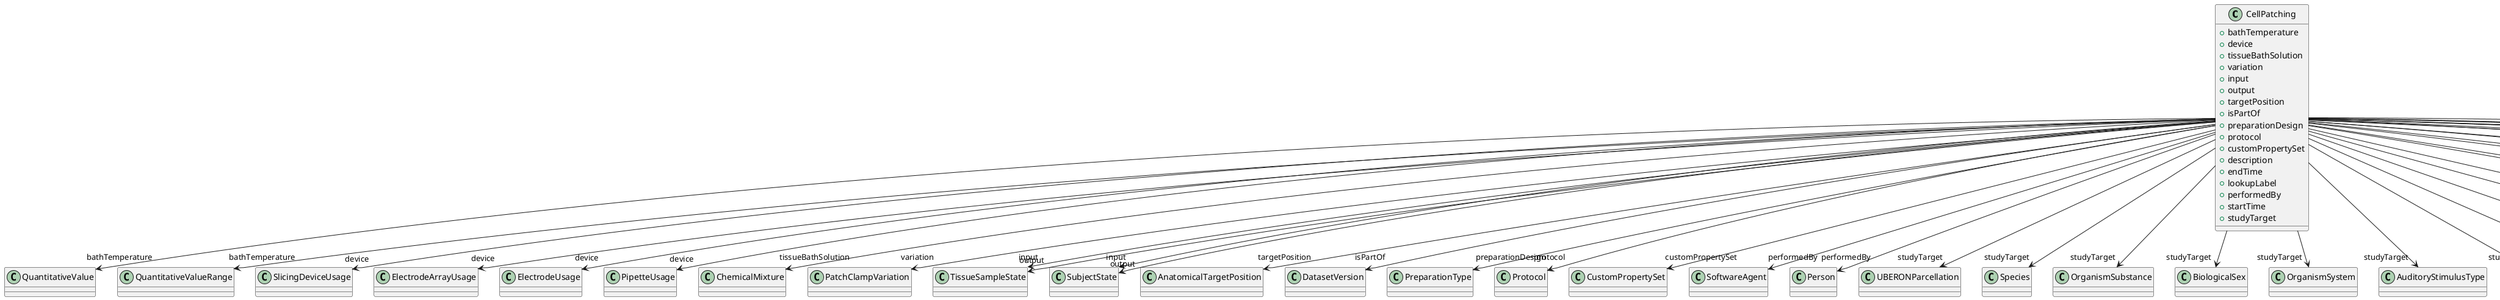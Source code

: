 @startuml
class CellPatching {
+bathTemperature
+device
+tissueBathSolution
+variation
+input
+output
+targetPosition
+isPartOf
+preparationDesign
+protocol
+customPropertySet
+description
+endTime
+lookupLabel
+performedBy
+startTime
+studyTarget

}
CellPatching -d-> "bathTemperature" QuantitativeValue
CellPatching -d-> "bathTemperature" QuantitativeValueRange
CellPatching -d-> "device" SlicingDeviceUsage
CellPatching -d-> "device" ElectrodeArrayUsage
CellPatching -d-> "device" ElectrodeUsage
CellPatching -d-> "device" PipetteUsage
CellPatching -d-> "tissueBathSolution" ChemicalMixture
CellPatching -d-> "variation" PatchClampVariation
CellPatching -d-> "input" TissueSampleState
CellPatching -d-> "input" SubjectState
CellPatching -d-> "output" TissueSampleState
CellPatching -d-> "output" SubjectState
CellPatching -d-> "targetPosition" AnatomicalTargetPosition
CellPatching -d-> "isPartOf" DatasetVersion
CellPatching -d-> "preparationDesign" PreparationType
CellPatching -d-> "protocol" Protocol
CellPatching -d-> "customPropertySet" CustomPropertySet
CellPatching -d-> "performedBy" SoftwareAgent
CellPatching -d-> "performedBy" Person
CellPatching -d-> "studyTarget" UBERONParcellation
CellPatching -d-> "studyTarget" Species
CellPatching -d-> "studyTarget" OrganismSubstance
CellPatching -d-> "studyTarget" BiologicalSex
CellPatching -d-> "studyTarget" OrganismSystem
CellPatching -d-> "studyTarget" AuditoryStimulusType
CellPatching -d-> "studyTarget" BiologicalOrder
CellPatching -d-> "studyTarget" Organ
CellPatching -d-> "studyTarget" OlfactoryStimulusType
CellPatching -d-> "studyTarget" SubcellularEntity
CellPatching -d-> "studyTarget" GustatoryStimulusType
CellPatching -d-> "studyTarget" DiseaseModel
CellPatching -d-> "studyTarget" OpticalStimulusType
CellPatching -d-> "studyTarget" CellCultureType
CellPatching -d-> "studyTarget" VisualStimulusType
CellPatching -d-> "studyTarget" MolecularEntity
CellPatching -d-> "studyTarget" TactileStimulusType
CellPatching -d-> "studyTarget" BreedingType
CellPatching -d-> "studyTarget" CellType
CellPatching -d-> "studyTarget" TermSuggestion
CellPatching -d-> "studyTarget" Handedness
CellPatching -d-> "studyTarget" Disease
CellPatching -d-> "studyTarget" GeneticStrainType
CellPatching -d-> "studyTarget" ElectricalStimulusType
CellPatching -d-> "studyTarget" ParcellationEntityVersion
CellPatching -d-> "studyTarget" ParcellationEntity
CellPatching -d-> "studyTarget" CustomAnatomicalEntity

@enduml
